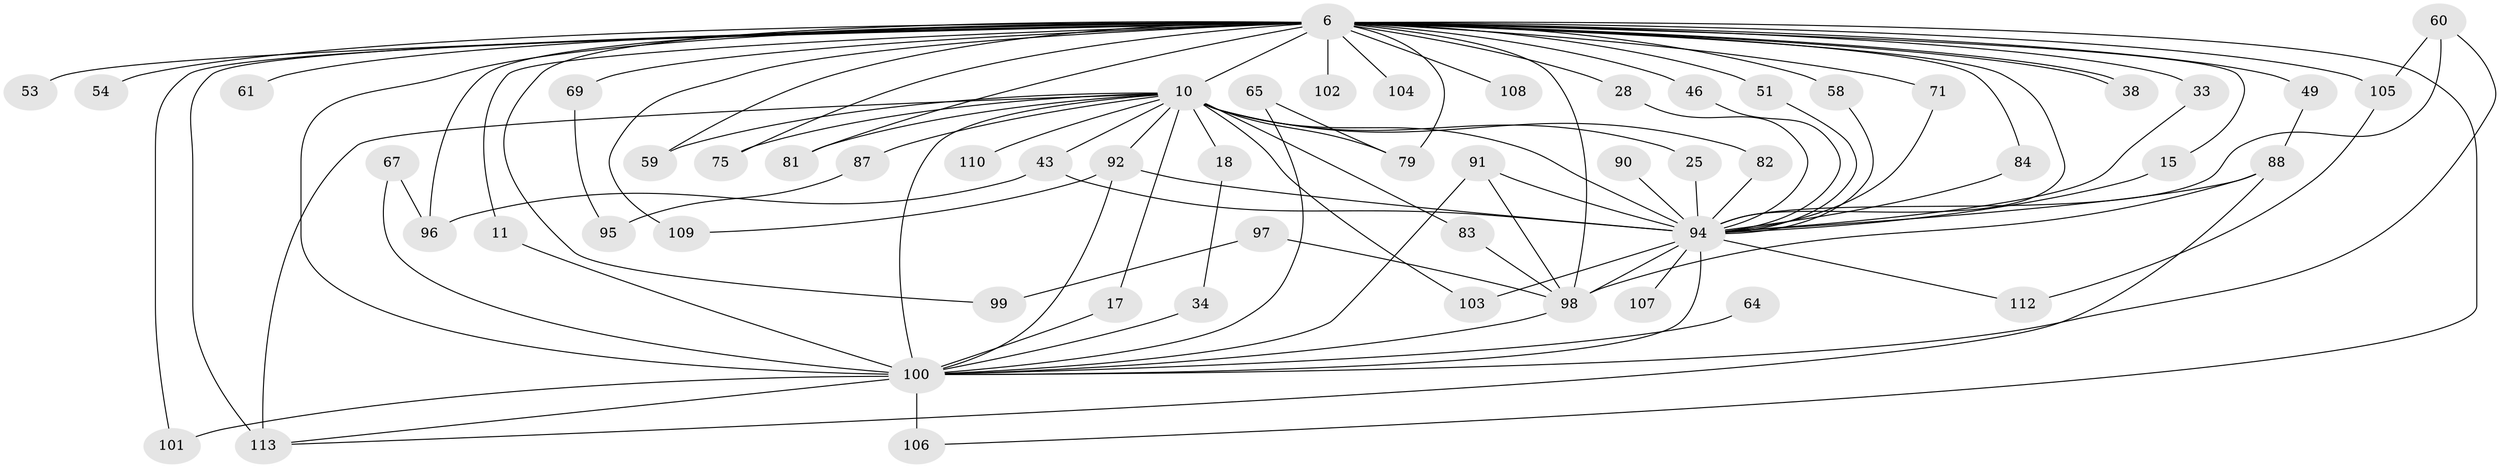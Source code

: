 // original degree distribution, {25: 0.008849557522123894, 23: 0.017699115044247787, 17: 0.008849557522123894, 16: 0.017699115044247787, 20: 0.008849557522123894, 41: 0.008849557522123894, 19: 0.008849557522123894, 27: 0.008849557522123894, 2: 0.5486725663716814, 3: 0.25663716814159293, 4: 0.035398230088495575, 6: 0.017699115044247787, 5: 0.02654867256637168, 7: 0.02654867256637168}
// Generated by graph-tools (version 1.1) at 2025/45/03/09/25 04:45:46]
// undirected, 56 vertices, 101 edges
graph export_dot {
graph [start="1"]
  node [color=gray90,style=filled];
  6 [super="+2"];
  10 [super="+4+5"];
  11;
  15;
  17;
  18;
  25;
  28;
  33;
  34;
  38;
  43 [super="+32"];
  46;
  49;
  51;
  53;
  54;
  58 [super="+27+40"];
  59 [super="+55"];
  60 [super="+45"];
  61;
  64;
  65;
  67;
  69;
  71;
  75;
  79 [super="+42"];
  81 [super="+20"];
  82;
  83;
  84 [super="+66+63+14"];
  87;
  88 [super="+62+37+80"];
  90 [super="+39"];
  91 [super="+85+56"];
  92 [super="+30+50+74"];
  94 [super="+16+9+72"];
  95;
  96 [super="+21"];
  97;
  98 [super="+73+77+52"];
  99;
  100 [super="+22+31+7"];
  101;
  102;
  103;
  104;
  105 [super="+24+68"];
  106 [super="+86"];
  107;
  108;
  109 [super="+48+12"];
  110;
  112;
  113 [super="+89+111"];
  6 -- 10 [weight=9];
  6 -- 33;
  6 -- 38;
  6 -- 38;
  6 -- 46;
  6 -- 51;
  6 -- 53 [weight=2];
  6 -- 54 [weight=2];
  6 -- 69 [weight=2];
  6 -- 96 [weight=3];
  6 -- 101;
  6 -- 102 [weight=2];
  6 -- 104 [weight=2];
  6 -- 105 [weight=3];
  6 -- 109 [weight=3];
  6 -- 106;
  6 -- 11;
  6 -- 15;
  6 -- 28;
  6 -- 49;
  6 -- 61 [weight=2];
  6 -- 71;
  6 -- 75;
  6 -- 79;
  6 -- 98 [weight=9];
  6 -- 99;
  6 -- 100 [weight=7];
  6 -- 108 [weight=2];
  6 -- 81;
  6 -- 59;
  6 -- 94 [weight=8];
  6 -- 58 [weight=3];
  6 -- 113 [weight=4];
  6 -- 84 [weight=2];
  10 -- 82;
  10 -- 87 [weight=2];
  10 -- 18 [weight=2];
  10 -- 83;
  10 -- 92 [weight=2];
  10 -- 94 [weight=8];
  10 -- 103;
  10 -- 75;
  10 -- 110;
  10 -- 79 [weight=2];
  10 -- 17;
  10 -- 81 [weight=2];
  10 -- 25;
  10 -- 59 [weight=2];
  10 -- 43;
  10 -- 113;
  10 -- 100 [weight=7];
  11 -- 100;
  15 -- 94;
  17 -- 100;
  18 -- 34;
  25 -- 94;
  28 -- 94;
  33 -- 94;
  34 -- 100;
  43 -- 94;
  43 -- 96;
  46 -- 94;
  49 -- 88;
  51 -- 94;
  58 -- 94;
  60 -- 105;
  60 -- 94;
  60 -- 100;
  64 -- 100 [weight=2];
  65 -- 79;
  65 -- 100;
  67 -- 96;
  67 -- 100;
  69 -- 95;
  71 -- 94;
  82 -- 94;
  83 -- 98;
  84 -- 94 [weight=3];
  87 -- 95;
  88 -- 98 [weight=2];
  88 -- 113 [weight=2];
  88 -- 94 [weight=2];
  90 -- 94 [weight=3];
  91 -- 94 [weight=3];
  91 -- 98;
  91 -- 100 [weight=2];
  92 -- 94 [weight=2];
  92 -- 109;
  92 -- 100 [weight=2];
  94 -- 112;
  94 -- 98;
  94 -- 103;
  94 -- 107 [weight=2];
  94 -- 100 [weight=4];
  97 -- 99;
  97 -- 98 [weight=2];
  98 -- 100;
  100 -- 101;
  100 -- 106 [weight=2];
  100 -- 113 [weight=2];
  105 -- 112;
}
